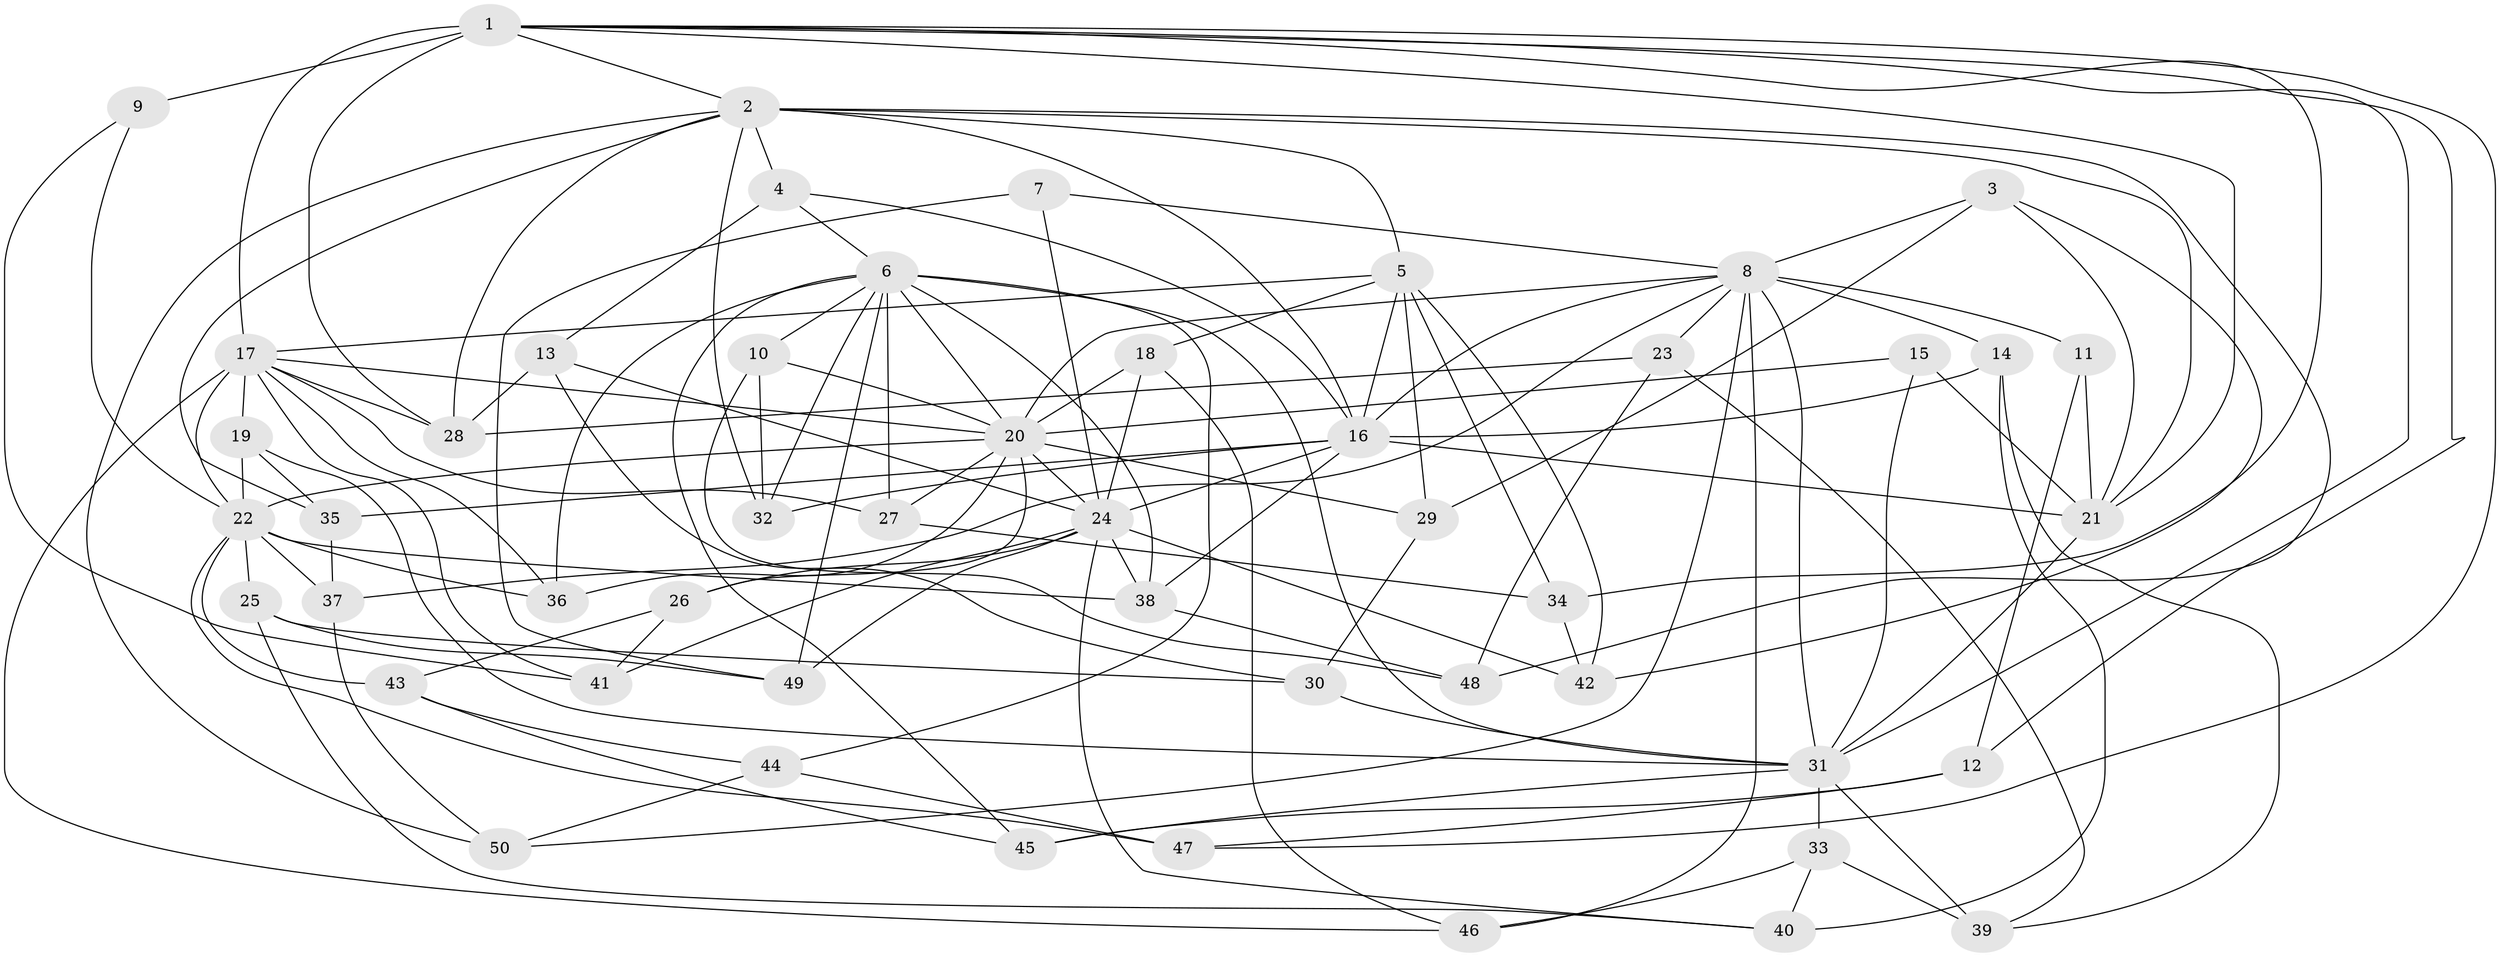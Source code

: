// original degree distribution, {4: 1.0}
// Generated by graph-tools (version 1.1) at 2025/37/03/09/25 02:37:51]
// undirected, 50 vertices, 134 edges
graph export_dot {
graph [start="1"]
  node [color=gray90,style=filled];
  1;
  2;
  3;
  4;
  5;
  6;
  7;
  8;
  9;
  10;
  11;
  12;
  13;
  14;
  15;
  16;
  17;
  18;
  19;
  20;
  21;
  22;
  23;
  24;
  25;
  26;
  27;
  28;
  29;
  30;
  31;
  32;
  33;
  34;
  35;
  36;
  37;
  38;
  39;
  40;
  41;
  42;
  43;
  44;
  45;
  46;
  47;
  48;
  49;
  50;
  1 -- 2 [weight=1.0];
  1 -- 9 [weight=2.0];
  1 -- 12 [weight=1.0];
  1 -- 17 [weight=1.0];
  1 -- 21 [weight=1.0];
  1 -- 28 [weight=3.0];
  1 -- 31 [weight=1.0];
  1 -- 34 [weight=1.0];
  1 -- 47 [weight=1.0];
  2 -- 4 [weight=1.0];
  2 -- 5 [weight=2.0];
  2 -- 16 [weight=1.0];
  2 -- 21 [weight=1.0];
  2 -- 28 [weight=2.0];
  2 -- 32 [weight=1.0];
  2 -- 35 [weight=1.0];
  2 -- 48 [weight=1.0];
  2 -- 50 [weight=1.0];
  3 -- 8 [weight=1.0];
  3 -- 21 [weight=1.0];
  3 -- 29 [weight=1.0];
  3 -- 42 [weight=1.0];
  4 -- 6 [weight=1.0];
  4 -- 13 [weight=1.0];
  4 -- 16 [weight=1.0];
  5 -- 16 [weight=1.0];
  5 -- 17 [weight=1.0];
  5 -- 18 [weight=1.0];
  5 -- 29 [weight=1.0];
  5 -- 34 [weight=1.0];
  5 -- 42 [weight=1.0];
  6 -- 10 [weight=1.0];
  6 -- 20 [weight=1.0];
  6 -- 27 [weight=1.0];
  6 -- 31 [weight=1.0];
  6 -- 32 [weight=1.0];
  6 -- 36 [weight=1.0];
  6 -- 38 [weight=2.0];
  6 -- 44 [weight=1.0];
  6 -- 45 [weight=1.0];
  6 -- 49 [weight=1.0];
  7 -- 8 [weight=1.0];
  7 -- 24 [weight=2.0];
  7 -- 49 [weight=1.0];
  8 -- 11 [weight=2.0];
  8 -- 14 [weight=1.0];
  8 -- 16 [weight=1.0];
  8 -- 20 [weight=1.0];
  8 -- 23 [weight=1.0];
  8 -- 31 [weight=1.0];
  8 -- 37 [weight=1.0];
  8 -- 46 [weight=1.0];
  8 -- 50 [weight=1.0];
  9 -- 22 [weight=1.0];
  9 -- 41 [weight=1.0];
  10 -- 20 [weight=1.0];
  10 -- 32 [weight=1.0];
  10 -- 48 [weight=1.0];
  11 -- 12 [weight=1.0];
  11 -- 21 [weight=1.0];
  12 -- 45 [weight=1.0];
  12 -- 47 [weight=1.0];
  13 -- 24 [weight=1.0];
  13 -- 28 [weight=1.0];
  13 -- 30 [weight=1.0];
  14 -- 16 [weight=1.0];
  14 -- 39 [weight=1.0];
  14 -- 40 [weight=1.0];
  15 -- 20 [weight=1.0];
  15 -- 21 [weight=2.0];
  15 -- 31 [weight=1.0];
  16 -- 21 [weight=1.0];
  16 -- 24 [weight=1.0];
  16 -- 32 [weight=1.0];
  16 -- 35 [weight=1.0];
  16 -- 38 [weight=1.0];
  17 -- 19 [weight=1.0];
  17 -- 20 [weight=1.0];
  17 -- 22 [weight=1.0];
  17 -- 27 [weight=1.0];
  17 -- 28 [weight=1.0];
  17 -- 36 [weight=1.0];
  17 -- 41 [weight=1.0];
  17 -- 46 [weight=1.0];
  18 -- 20 [weight=1.0];
  18 -- 24 [weight=1.0];
  18 -- 46 [weight=1.0];
  19 -- 22 [weight=1.0];
  19 -- 31 [weight=1.0];
  19 -- 35 [weight=1.0];
  20 -- 22 [weight=1.0];
  20 -- 24 [weight=1.0];
  20 -- 26 [weight=1.0];
  20 -- 27 [weight=1.0];
  20 -- 29 [weight=1.0];
  20 -- 36 [weight=1.0];
  21 -- 31 [weight=1.0];
  22 -- 25 [weight=1.0];
  22 -- 36 [weight=1.0];
  22 -- 37 [weight=1.0];
  22 -- 38 [weight=1.0];
  22 -- 43 [weight=1.0];
  22 -- 47 [weight=1.0];
  23 -- 28 [weight=1.0];
  23 -- 39 [weight=1.0];
  23 -- 48 [weight=1.0];
  24 -- 26 [weight=1.0];
  24 -- 38 [weight=1.0];
  24 -- 40 [weight=1.0];
  24 -- 41 [weight=1.0];
  24 -- 42 [weight=1.0];
  24 -- 49 [weight=1.0];
  25 -- 30 [weight=1.0];
  25 -- 40 [weight=1.0];
  25 -- 49 [weight=1.0];
  26 -- 41 [weight=1.0];
  26 -- 43 [weight=1.0];
  27 -- 34 [weight=1.0];
  29 -- 30 [weight=1.0];
  30 -- 31 [weight=1.0];
  31 -- 33 [weight=1.0];
  31 -- 39 [weight=1.0];
  31 -- 45 [weight=1.0];
  33 -- 39 [weight=1.0];
  33 -- 40 [weight=1.0];
  33 -- 46 [weight=1.0];
  34 -- 42 [weight=1.0];
  35 -- 37 [weight=1.0];
  37 -- 50 [weight=1.0];
  38 -- 48 [weight=1.0];
  43 -- 44 [weight=1.0];
  43 -- 45 [weight=1.0];
  44 -- 47 [weight=1.0];
  44 -- 50 [weight=1.0];
}

